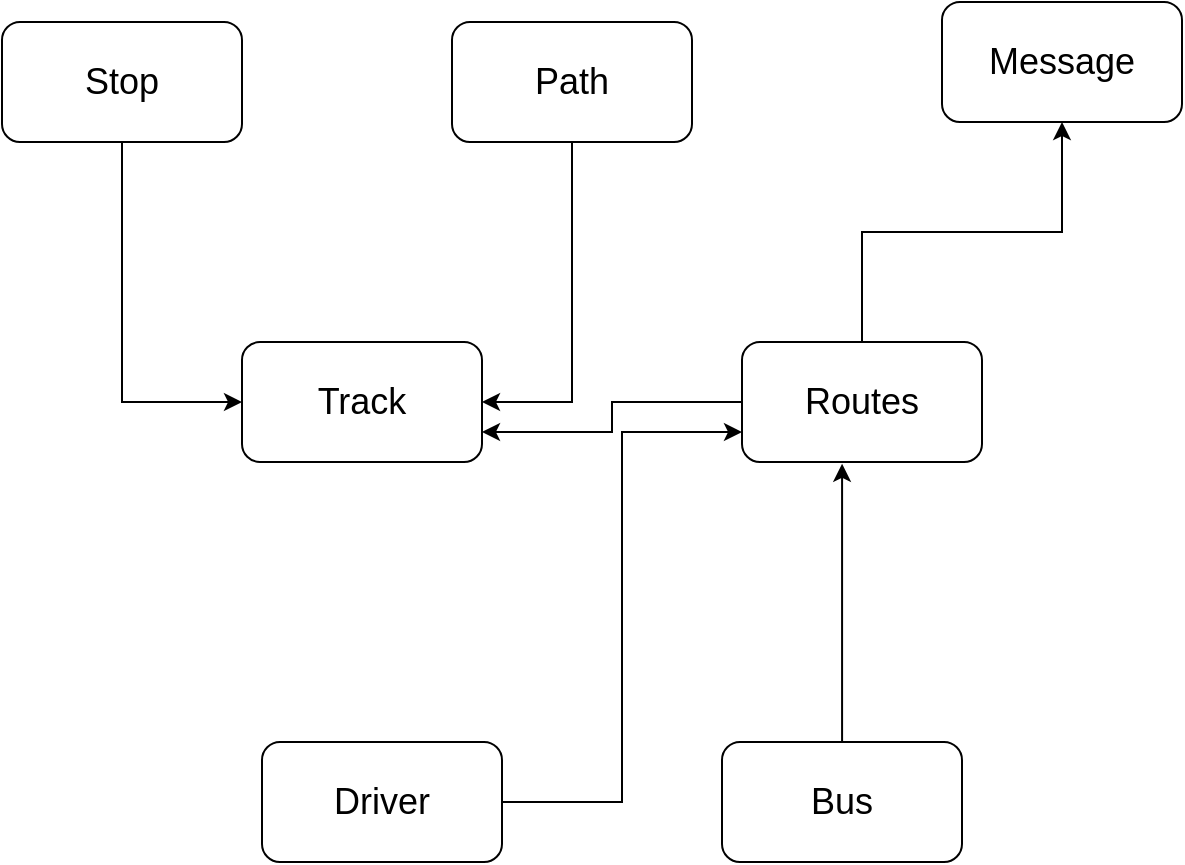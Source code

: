 <mxfile version="21.1.1" type="device">
  <diagram id="R2lEEEUBdFMjLlhIrx00" name="Page-1">
    <mxGraphModel dx="1196" dy="821" grid="1" gridSize="10" guides="1" tooltips="1" connect="1" arrows="1" fold="1" page="1" pageScale="1" pageWidth="850" pageHeight="1100" math="0" shadow="0" extFonts="Permanent Marker^https://fonts.googleapis.com/css?family=Permanent+Marker">
      <root>
        <mxCell id="0" />
        <mxCell id="1" parent="0" />
        <mxCell id="YpshqG5xxVJgqmmtDaMZ-11" style="edgeStyle=orthogonalEdgeStyle;rounded=0;orthogonalLoop=1;jettySize=auto;html=1;entryX=0;entryY=0.75;entryDx=0;entryDy=0;" edge="1" parent="1" source="YpshqG5xxVJgqmmtDaMZ-2" target="YpshqG5xxVJgqmmtDaMZ-5">
          <mxGeometry relative="1" as="geometry" />
        </mxCell>
        <mxCell id="YpshqG5xxVJgqmmtDaMZ-2" value="&lt;font style=&quot;font-size: 18px;&quot;&gt;Driver&lt;/font&gt;" style="rounded=1;whiteSpace=wrap;html=1;" vertex="1" parent="1">
          <mxGeometry x="330" y="780" width="120" height="60" as="geometry" />
        </mxCell>
        <mxCell id="YpshqG5xxVJgqmmtDaMZ-12" style="edgeStyle=orthogonalEdgeStyle;rounded=0;orthogonalLoop=1;jettySize=auto;html=1;entryX=0.417;entryY=1.015;entryDx=0;entryDy=0;entryPerimeter=0;" edge="1" parent="1" source="YpshqG5xxVJgqmmtDaMZ-3" target="YpshqG5xxVJgqmmtDaMZ-5">
          <mxGeometry relative="1" as="geometry" />
        </mxCell>
        <mxCell id="YpshqG5xxVJgqmmtDaMZ-3" value="&lt;font style=&quot;font-size: 18px;&quot;&gt;Bus&lt;/font&gt;" style="rounded=1;whiteSpace=wrap;html=1;" vertex="1" parent="1">
          <mxGeometry x="560" y="780" width="120" height="60" as="geometry" />
        </mxCell>
        <mxCell id="YpshqG5xxVJgqmmtDaMZ-4" value="&lt;font style=&quot;font-size: 18px;&quot;&gt;Track&lt;/font&gt;" style="rounded=1;whiteSpace=wrap;html=1;" vertex="1" parent="1">
          <mxGeometry x="320" y="580" width="120" height="60" as="geometry" />
        </mxCell>
        <mxCell id="YpshqG5xxVJgqmmtDaMZ-10" style="edgeStyle=orthogonalEdgeStyle;rounded=0;orthogonalLoop=1;jettySize=auto;html=1;entryX=1;entryY=0.75;entryDx=0;entryDy=0;" edge="1" parent="1" source="YpshqG5xxVJgqmmtDaMZ-5" target="YpshqG5xxVJgqmmtDaMZ-4">
          <mxGeometry relative="1" as="geometry" />
        </mxCell>
        <mxCell id="YpshqG5xxVJgqmmtDaMZ-14" style="edgeStyle=orthogonalEdgeStyle;rounded=0;orthogonalLoop=1;jettySize=auto;html=1;" edge="1" parent="1" source="YpshqG5xxVJgqmmtDaMZ-5" target="YpshqG5xxVJgqmmtDaMZ-13">
          <mxGeometry relative="1" as="geometry" />
        </mxCell>
        <mxCell id="YpshqG5xxVJgqmmtDaMZ-5" value="&lt;font style=&quot;font-size: 18px;&quot;&gt;Routes&lt;/font&gt;" style="rounded=1;whiteSpace=wrap;html=1;" vertex="1" parent="1">
          <mxGeometry x="570" y="580" width="120" height="60" as="geometry" />
        </mxCell>
        <mxCell id="YpshqG5xxVJgqmmtDaMZ-8" style="edgeStyle=orthogonalEdgeStyle;rounded=0;orthogonalLoop=1;jettySize=auto;html=1;entryX=0;entryY=0.5;entryDx=0;entryDy=0;" edge="1" parent="1" source="YpshqG5xxVJgqmmtDaMZ-6" target="YpshqG5xxVJgqmmtDaMZ-4">
          <mxGeometry relative="1" as="geometry" />
        </mxCell>
        <mxCell id="YpshqG5xxVJgqmmtDaMZ-6" value="&lt;font style=&quot;font-size: 18px;&quot;&gt;Stop&lt;/font&gt;" style="rounded=1;whiteSpace=wrap;html=1;" vertex="1" parent="1">
          <mxGeometry x="200" y="420" width="120" height="60" as="geometry" />
        </mxCell>
        <mxCell id="YpshqG5xxVJgqmmtDaMZ-9" style="edgeStyle=orthogonalEdgeStyle;rounded=0;orthogonalLoop=1;jettySize=auto;html=1;entryX=1;entryY=0.5;entryDx=0;entryDy=0;" edge="1" parent="1" source="YpshqG5xxVJgqmmtDaMZ-7" target="YpshqG5xxVJgqmmtDaMZ-4">
          <mxGeometry relative="1" as="geometry" />
        </mxCell>
        <mxCell id="YpshqG5xxVJgqmmtDaMZ-7" value="&lt;font style=&quot;font-size: 18px;&quot;&gt;Path&lt;/font&gt;" style="rounded=1;whiteSpace=wrap;html=1;" vertex="1" parent="1">
          <mxGeometry x="425" y="420" width="120" height="60" as="geometry" />
        </mxCell>
        <mxCell id="YpshqG5xxVJgqmmtDaMZ-13" value="&lt;font style=&quot;font-size: 18px;&quot;&gt;Message&lt;/font&gt;" style="rounded=1;whiteSpace=wrap;html=1;" vertex="1" parent="1">
          <mxGeometry x="670" y="410" width="120" height="60" as="geometry" />
        </mxCell>
      </root>
    </mxGraphModel>
  </diagram>
</mxfile>
